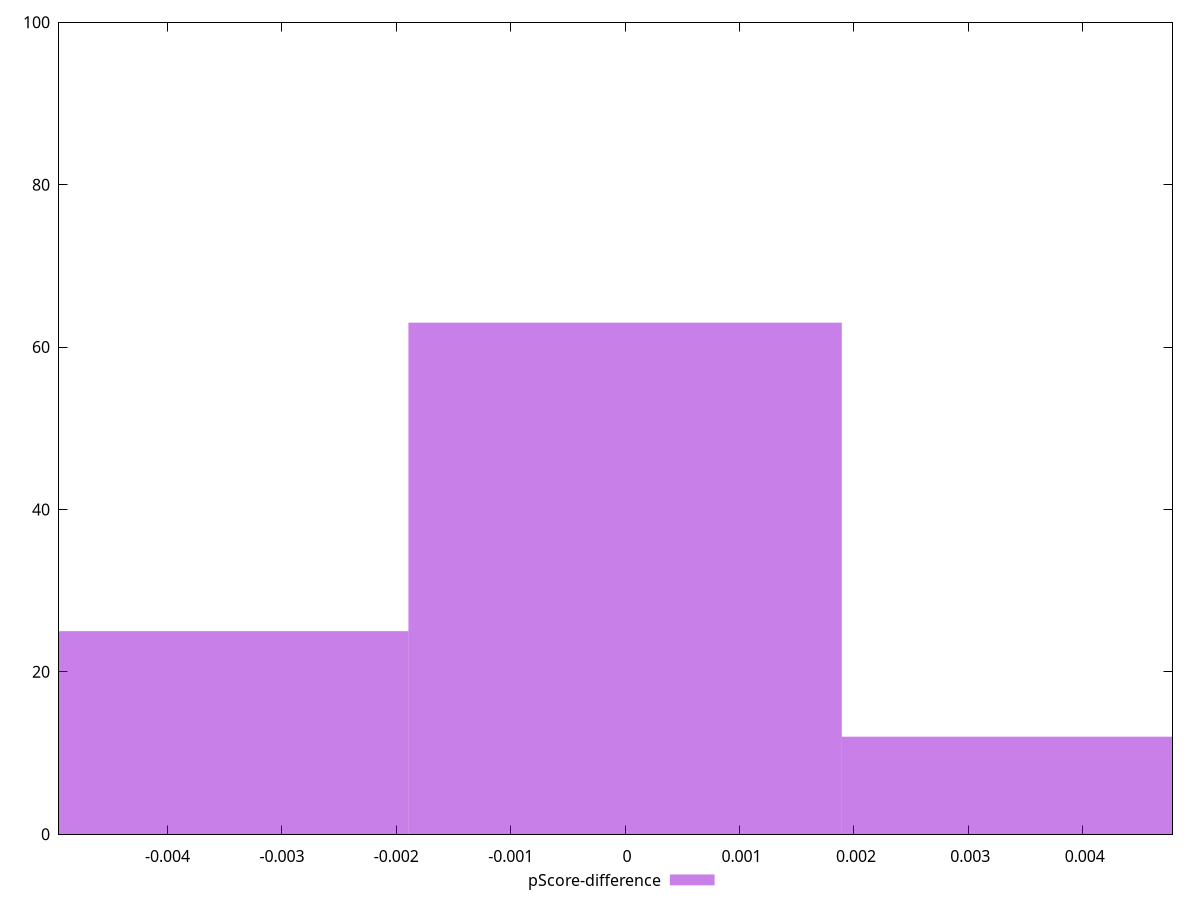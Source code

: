 reset

$pScoreDifference <<EOF
0 63
0.003787996848908231 12
-0.003787996848908231 25
EOF

set key outside below
set boxwidth 0.003787996848908231
set xrange [-0.004948010321862872:0.004784384894783611]
set yrange [0:100]
set trange [0:100]
set style fill transparent solid 0.5 noborder
set terminal svg size 640, 490 enhanced background rgb 'white'
set output "report_00009_2021-02-08T22-37-41.559Z/first-cpu-idle/samples/pages+cached+noadtech/pScore-difference/histogram.svg"

plot $pScoreDifference title "pScore-difference" with boxes

reset
